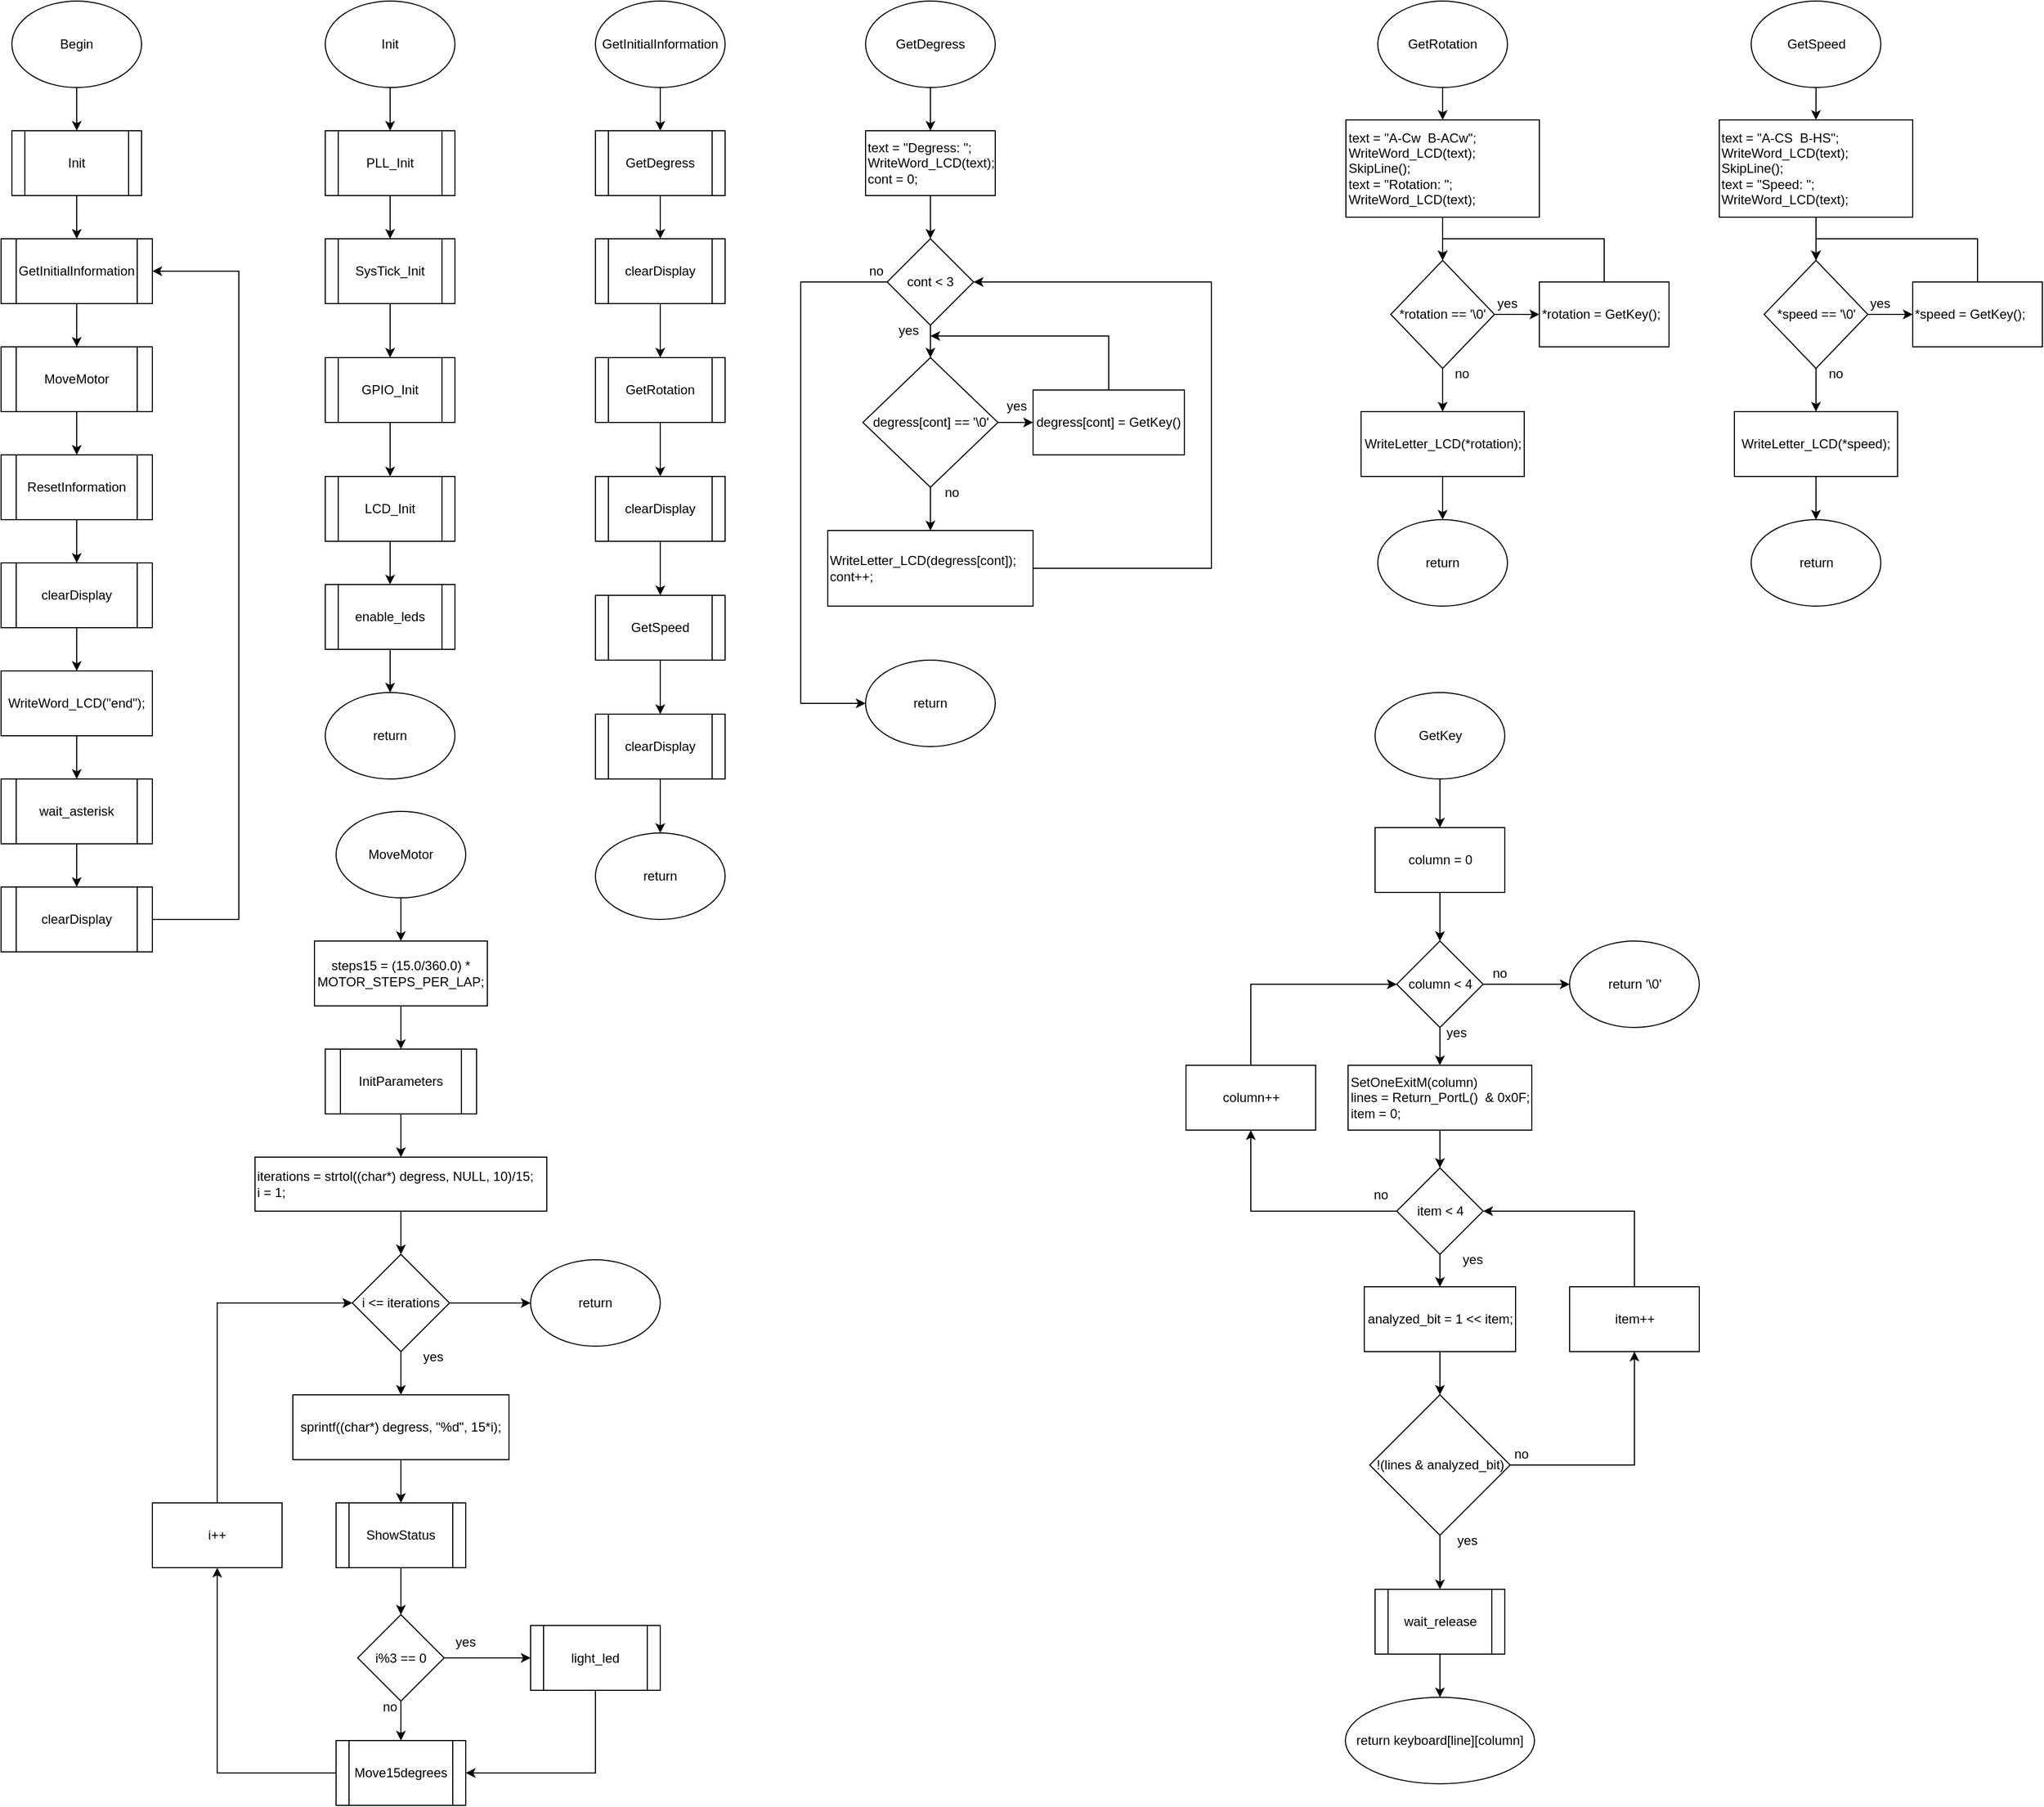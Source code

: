 <mxfile version="27.1.4">
  <diagram name="Página-1" id="Y13zEhSUvKyA1kbf8jqm">
    <mxGraphModel grid="1" page="1" gridSize="10" guides="1" tooltips="1" connect="1" arrows="1" fold="1" pageScale="1" pageWidth="827" pageHeight="1169" math="0" shadow="0">
      <root>
        <mxCell id="0" />
        <mxCell id="1" parent="0" />
        <mxCell id="wUy12PtvqzkG1ojgJyZm-18" style="edgeStyle=orthogonalEdgeStyle;rounded=0;orthogonalLoop=1;jettySize=auto;html=1;exitX=0.5;exitY=1;exitDx=0;exitDy=0;entryX=0.5;entryY=0;entryDx=0;entryDy=0;" edge="1" parent="1" source="wUy12PtvqzkG1ojgJyZm-1" target="wUy12PtvqzkG1ojgJyZm-3">
          <mxGeometry relative="1" as="geometry" />
        </mxCell>
        <mxCell id="wUy12PtvqzkG1ojgJyZm-1" value="Begin" style="ellipse;whiteSpace=wrap;html=1;" vertex="1" parent="1">
          <mxGeometry x="270" y="50" width="120" height="80" as="geometry" />
        </mxCell>
        <mxCell id="wUy12PtvqzkG1ojgJyZm-128" style="edgeStyle=orthogonalEdgeStyle;rounded=0;orthogonalLoop=1;jettySize=auto;html=1;exitX=0.5;exitY=1;exitDx=0;exitDy=0;entryX=0.5;entryY=0;entryDx=0;entryDy=0;" edge="1" parent="1" source="wUy12PtvqzkG1ojgJyZm-3" target="wUy12PtvqzkG1ojgJyZm-19">
          <mxGeometry relative="1" as="geometry" />
        </mxCell>
        <mxCell id="wUy12PtvqzkG1ojgJyZm-3" value="Init" style="shape=process;whiteSpace=wrap;html=1;backgroundOutline=1;" vertex="1" parent="1">
          <mxGeometry x="270" y="170" width="120" height="60" as="geometry" />
        </mxCell>
        <mxCell id="wUy12PtvqzkG1ojgJyZm-12" style="edgeStyle=orthogonalEdgeStyle;rounded=0;orthogonalLoop=1;jettySize=auto;html=1;exitX=0.5;exitY=1;exitDx=0;exitDy=0;entryX=0.5;entryY=0;entryDx=0;entryDy=0;" edge="1" parent="1" source="wUy12PtvqzkG1ojgJyZm-6" target="wUy12PtvqzkG1ojgJyZm-7">
          <mxGeometry relative="1" as="geometry" />
        </mxCell>
        <mxCell id="wUy12PtvqzkG1ojgJyZm-6" value="Init" style="ellipse;whiteSpace=wrap;html=1;" vertex="1" parent="1">
          <mxGeometry x="560" y="50" width="120" height="80" as="geometry" />
        </mxCell>
        <mxCell id="wUy12PtvqzkG1ojgJyZm-13" style="edgeStyle=orthogonalEdgeStyle;rounded=0;orthogonalLoop=1;jettySize=auto;html=1;exitX=0.5;exitY=1;exitDx=0;exitDy=0;entryX=0.5;entryY=0;entryDx=0;entryDy=0;" edge="1" parent="1" source="wUy12PtvqzkG1ojgJyZm-7" target="wUy12PtvqzkG1ojgJyZm-8">
          <mxGeometry relative="1" as="geometry" />
        </mxCell>
        <mxCell id="wUy12PtvqzkG1ojgJyZm-7" value="PLL_Init" style="shape=process;whiteSpace=wrap;html=1;backgroundOutline=1;" vertex="1" parent="1">
          <mxGeometry x="560" y="170" width="120" height="60" as="geometry" />
        </mxCell>
        <mxCell id="wUy12PtvqzkG1ojgJyZm-14" style="edgeStyle=orthogonalEdgeStyle;rounded=0;orthogonalLoop=1;jettySize=auto;html=1;exitX=0.5;exitY=1;exitDx=0;exitDy=0;entryX=0.5;entryY=0;entryDx=0;entryDy=0;" edge="1" parent="1" source="wUy12PtvqzkG1ojgJyZm-8" target="wUy12PtvqzkG1ojgJyZm-9">
          <mxGeometry relative="1" as="geometry" />
        </mxCell>
        <mxCell id="wUy12PtvqzkG1ojgJyZm-8" value="SysTick_Init" style="shape=process;whiteSpace=wrap;html=1;backgroundOutline=1;" vertex="1" parent="1">
          <mxGeometry x="560" y="270" width="120" height="60" as="geometry" />
        </mxCell>
        <mxCell id="wUy12PtvqzkG1ojgJyZm-15" style="edgeStyle=orthogonalEdgeStyle;rounded=0;orthogonalLoop=1;jettySize=auto;html=1;exitX=0.5;exitY=1;exitDx=0;exitDy=0;entryX=0.5;entryY=0;entryDx=0;entryDy=0;" edge="1" parent="1" source="wUy12PtvqzkG1ojgJyZm-9" target="wUy12PtvqzkG1ojgJyZm-10">
          <mxGeometry relative="1" as="geometry" />
        </mxCell>
        <mxCell id="wUy12PtvqzkG1ojgJyZm-9" value="GPIO_Init" style="shape=process;whiteSpace=wrap;html=1;backgroundOutline=1;" vertex="1" parent="1">
          <mxGeometry x="560" y="380" width="120" height="60" as="geometry" />
        </mxCell>
        <mxCell id="Kmnybp7kCk9ve4D-O_ol-2" style="edgeStyle=orthogonalEdgeStyle;rounded=0;orthogonalLoop=1;jettySize=auto;html=1;exitX=0.5;exitY=1;exitDx=0;exitDy=0;entryX=0.5;entryY=0;entryDx=0;entryDy=0;" edge="1" parent="1" source="wUy12PtvqzkG1ojgJyZm-10" target="Kmnybp7kCk9ve4D-O_ol-1">
          <mxGeometry relative="1" as="geometry" />
        </mxCell>
        <mxCell id="wUy12PtvqzkG1ojgJyZm-10" value="LCD_Init" style="shape=process;whiteSpace=wrap;html=1;backgroundOutline=1;" vertex="1" parent="1">
          <mxGeometry x="560" y="490" width="120" height="60" as="geometry" />
        </mxCell>
        <mxCell id="wUy12PtvqzkG1ojgJyZm-16" value="return" style="ellipse;whiteSpace=wrap;html=1;" vertex="1" parent="1">
          <mxGeometry x="560" y="690" width="120" height="80" as="geometry" />
        </mxCell>
        <mxCell id="wUy12PtvqzkG1ojgJyZm-136" style="edgeStyle=orthogonalEdgeStyle;rounded=0;orthogonalLoop=1;jettySize=auto;html=1;exitX=0.5;exitY=1;exitDx=0;exitDy=0;entryX=0.5;entryY=0;entryDx=0;entryDy=0;" edge="1" parent="1" source="wUy12PtvqzkG1ojgJyZm-19" target="wUy12PtvqzkG1ojgJyZm-129">
          <mxGeometry relative="1" as="geometry" />
        </mxCell>
        <mxCell id="wUy12PtvqzkG1ojgJyZm-19" value="GetInitialInformation" style="shape=process;whiteSpace=wrap;html=1;backgroundOutline=1;" vertex="1" parent="1">
          <mxGeometry x="260" y="270" width="140" height="60" as="geometry" />
        </mxCell>
        <mxCell id="wUy12PtvqzkG1ojgJyZm-30" style="edgeStyle=orthogonalEdgeStyle;rounded=0;orthogonalLoop=1;jettySize=auto;html=1;exitX=0.5;exitY=1;exitDx=0;exitDy=0;entryX=0.5;entryY=0;entryDx=0;entryDy=0;" edge="1" parent="1" source="wUy12PtvqzkG1ojgJyZm-20" target="wUy12PtvqzkG1ojgJyZm-21">
          <mxGeometry relative="1" as="geometry" />
        </mxCell>
        <mxCell id="wUy12PtvqzkG1ojgJyZm-20" value="GetInitialInformation" style="ellipse;whiteSpace=wrap;html=1;" vertex="1" parent="1">
          <mxGeometry x="810" y="50" width="120" height="80" as="geometry" />
        </mxCell>
        <mxCell id="wUy12PtvqzkG1ojgJyZm-31" style="edgeStyle=orthogonalEdgeStyle;rounded=0;orthogonalLoop=1;jettySize=auto;html=1;exitX=0.5;exitY=1;exitDx=0;exitDy=0;entryX=0.5;entryY=0;entryDx=0;entryDy=0;" edge="1" parent="1" source="wUy12PtvqzkG1ojgJyZm-21" target="wUy12PtvqzkG1ojgJyZm-23">
          <mxGeometry relative="1" as="geometry" />
        </mxCell>
        <mxCell id="wUy12PtvqzkG1ojgJyZm-21" value="GetDegress" style="shape=process;whiteSpace=wrap;html=1;backgroundOutline=1;" vertex="1" parent="1">
          <mxGeometry x="810" y="170" width="120" height="60" as="geometry" />
        </mxCell>
        <mxCell id="wUy12PtvqzkG1ojgJyZm-32" style="edgeStyle=orthogonalEdgeStyle;rounded=0;orthogonalLoop=1;jettySize=auto;html=1;exitX=0.5;exitY=1;exitDx=0;exitDy=0;entryX=0.5;entryY=0;entryDx=0;entryDy=0;" edge="1" parent="1" source="wUy12PtvqzkG1ojgJyZm-23" target="wUy12PtvqzkG1ojgJyZm-24">
          <mxGeometry relative="1" as="geometry" />
        </mxCell>
        <mxCell id="wUy12PtvqzkG1ojgJyZm-23" value="clearDisplay" style="shape=process;whiteSpace=wrap;html=1;backgroundOutline=1;" vertex="1" parent="1">
          <mxGeometry x="810" y="270" width="120" height="60" as="geometry" />
        </mxCell>
        <mxCell id="wUy12PtvqzkG1ojgJyZm-33" style="edgeStyle=orthogonalEdgeStyle;rounded=0;orthogonalLoop=1;jettySize=auto;html=1;exitX=0.5;exitY=1;exitDx=0;exitDy=0;entryX=0.5;entryY=0;entryDx=0;entryDy=0;" edge="1" parent="1" source="wUy12PtvqzkG1ojgJyZm-24" target="wUy12PtvqzkG1ojgJyZm-25">
          <mxGeometry relative="1" as="geometry" />
        </mxCell>
        <mxCell id="wUy12PtvqzkG1ojgJyZm-24" value="GetRotation" style="shape=process;whiteSpace=wrap;html=1;backgroundOutline=1;" vertex="1" parent="1">
          <mxGeometry x="810" y="380" width="120" height="60" as="geometry" />
        </mxCell>
        <mxCell id="wUy12PtvqzkG1ojgJyZm-34" style="edgeStyle=orthogonalEdgeStyle;rounded=0;orthogonalLoop=1;jettySize=auto;html=1;exitX=0.5;exitY=1;exitDx=0;exitDy=0;entryX=0.5;entryY=0;entryDx=0;entryDy=0;" edge="1" parent="1" source="wUy12PtvqzkG1ojgJyZm-25" target="wUy12PtvqzkG1ojgJyZm-26">
          <mxGeometry relative="1" as="geometry" />
        </mxCell>
        <mxCell id="wUy12PtvqzkG1ojgJyZm-25" value="clearDisplay" style="shape=process;whiteSpace=wrap;html=1;backgroundOutline=1;" vertex="1" parent="1">
          <mxGeometry x="810" y="490" width="120" height="60" as="geometry" />
        </mxCell>
        <mxCell id="wUy12PtvqzkG1ojgJyZm-35" style="edgeStyle=orthogonalEdgeStyle;rounded=0;orthogonalLoop=1;jettySize=auto;html=1;exitX=0.5;exitY=1;exitDx=0;exitDy=0;entryX=0.5;entryY=0;entryDx=0;entryDy=0;" edge="1" parent="1" source="wUy12PtvqzkG1ojgJyZm-26" target="wUy12PtvqzkG1ojgJyZm-27">
          <mxGeometry relative="1" as="geometry" />
        </mxCell>
        <mxCell id="wUy12PtvqzkG1ojgJyZm-26" value="GetSpeed" style="shape=process;whiteSpace=wrap;html=1;backgroundOutline=1;" vertex="1" parent="1">
          <mxGeometry x="810" y="600" width="120" height="60" as="geometry" />
        </mxCell>
        <mxCell id="wUy12PtvqzkG1ojgJyZm-36" style="edgeStyle=orthogonalEdgeStyle;rounded=0;orthogonalLoop=1;jettySize=auto;html=1;exitX=0.5;exitY=1;exitDx=0;exitDy=0;entryX=0.5;entryY=0;entryDx=0;entryDy=0;" edge="1" parent="1" source="wUy12PtvqzkG1ojgJyZm-27" target="wUy12PtvqzkG1ojgJyZm-29">
          <mxGeometry relative="1" as="geometry" />
        </mxCell>
        <mxCell id="wUy12PtvqzkG1ojgJyZm-27" value="clearDisplay" style="shape=process;whiteSpace=wrap;html=1;backgroundOutline=1;" vertex="1" parent="1">
          <mxGeometry x="810" y="710" width="120" height="60" as="geometry" />
        </mxCell>
        <mxCell id="wUy12PtvqzkG1ojgJyZm-29" value="return" style="ellipse;whiteSpace=wrap;html=1;" vertex="1" parent="1">
          <mxGeometry x="810" y="820" width="120" height="80" as="geometry" />
        </mxCell>
        <mxCell id="wUy12PtvqzkG1ojgJyZm-50" style="edgeStyle=orthogonalEdgeStyle;rounded=0;orthogonalLoop=1;jettySize=auto;html=1;exitX=0.5;exitY=1;exitDx=0;exitDy=0;entryX=0.5;entryY=0;entryDx=0;entryDy=0;" edge="1" parent="1" source="wUy12PtvqzkG1ojgJyZm-37" target="wUy12PtvqzkG1ojgJyZm-38">
          <mxGeometry relative="1" as="geometry" />
        </mxCell>
        <mxCell id="wUy12PtvqzkG1ojgJyZm-37" value="GetDegress" style="ellipse;whiteSpace=wrap;html=1;" vertex="1" parent="1">
          <mxGeometry x="1060" y="50" width="120" height="80" as="geometry" />
        </mxCell>
        <mxCell id="wUy12PtvqzkG1ojgJyZm-51" style="edgeStyle=orthogonalEdgeStyle;rounded=0;orthogonalLoop=1;jettySize=auto;html=1;exitX=0.5;exitY=1;exitDx=0;exitDy=0;entryX=0.5;entryY=0;entryDx=0;entryDy=0;" edge="1" parent="1" source="wUy12PtvqzkG1ojgJyZm-38" target="wUy12PtvqzkG1ojgJyZm-40">
          <mxGeometry relative="1" as="geometry" />
        </mxCell>
        <mxCell id="wUy12PtvqzkG1ojgJyZm-38" value="text = &quot;Degress: &quot;;&lt;div&gt;WriteWord_LCD(text);&lt;/div&gt;&lt;div style=&quot;&quot;&gt;cont = 0;&lt;/div&gt;" style="rounded=0;whiteSpace=wrap;html=1;align=left;" vertex="1" parent="1">
          <mxGeometry x="1060" y="170" width="120" height="60" as="geometry" />
        </mxCell>
        <mxCell id="wUy12PtvqzkG1ojgJyZm-47" style="edgeStyle=orthogonalEdgeStyle;rounded=0;orthogonalLoop=1;jettySize=auto;html=1;exitX=0.5;exitY=1;exitDx=0;exitDy=0;entryX=0.5;entryY=0;entryDx=0;entryDy=0;" edge="1" parent="1" source="wUy12PtvqzkG1ojgJyZm-40" target="wUy12PtvqzkG1ojgJyZm-41">
          <mxGeometry relative="1" as="geometry" />
        </mxCell>
        <mxCell id="wUy12PtvqzkG1ojgJyZm-53" style="edgeStyle=orthogonalEdgeStyle;rounded=0;orthogonalLoop=1;jettySize=auto;html=1;exitX=0;exitY=0.5;exitDx=0;exitDy=0;entryX=0;entryY=0.5;entryDx=0;entryDy=0;" edge="1" parent="1" source="wUy12PtvqzkG1ojgJyZm-40" target="wUy12PtvqzkG1ojgJyZm-52">
          <mxGeometry relative="1" as="geometry">
            <Array as="points">
              <mxPoint x="1000" y="310" />
              <mxPoint x="1000" y="700" />
            </Array>
          </mxGeometry>
        </mxCell>
        <mxCell id="wUy12PtvqzkG1ojgJyZm-40" value="cont &amp;lt; 3" style="rhombus;whiteSpace=wrap;html=1;" vertex="1" parent="1">
          <mxGeometry x="1080" y="270" width="80" height="80" as="geometry" />
        </mxCell>
        <mxCell id="wUy12PtvqzkG1ojgJyZm-45" style="edgeStyle=orthogonalEdgeStyle;rounded=0;orthogonalLoop=1;jettySize=auto;html=1;exitX=1;exitY=0.5;exitDx=0;exitDy=0;entryX=0;entryY=0.5;entryDx=0;entryDy=0;" edge="1" parent="1" source="wUy12PtvqzkG1ojgJyZm-41" target="wUy12PtvqzkG1ojgJyZm-43">
          <mxGeometry relative="1" as="geometry" />
        </mxCell>
        <mxCell id="wUy12PtvqzkG1ojgJyZm-48" style="edgeStyle=orthogonalEdgeStyle;rounded=0;orthogonalLoop=1;jettySize=auto;html=1;exitX=0.5;exitY=1;exitDx=0;exitDy=0;entryX=0.5;entryY=0;entryDx=0;entryDy=0;" edge="1" parent="1" source="wUy12PtvqzkG1ojgJyZm-41" target="wUy12PtvqzkG1ojgJyZm-44">
          <mxGeometry relative="1" as="geometry" />
        </mxCell>
        <mxCell id="wUy12PtvqzkG1ojgJyZm-41" value="degress[cont] == &#39;\0&#39;" style="rhombus;whiteSpace=wrap;html=1;" vertex="1" parent="1">
          <mxGeometry x="1057.5" y="380" width="125" height="120" as="geometry" />
        </mxCell>
        <mxCell id="wUy12PtvqzkG1ojgJyZm-46" style="edgeStyle=orthogonalEdgeStyle;rounded=0;orthogonalLoop=1;jettySize=auto;html=1;exitX=0.5;exitY=0;exitDx=0;exitDy=0;entryX=0.5;entryY=0;entryDx=0;entryDy=0;" edge="1" parent="1" source="wUy12PtvqzkG1ojgJyZm-43">
          <mxGeometry relative="1" as="geometry">
            <mxPoint x="1285" y="390" as="sourcePoint" />
            <mxPoint x="1120" y="360" as="targetPoint" />
            <Array as="points">
              <mxPoint x="1285" y="360" />
            </Array>
          </mxGeometry>
        </mxCell>
        <mxCell id="wUy12PtvqzkG1ojgJyZm-43" value="degress[cont] = GetKey()" style="rounded=0;whiteSpace=wrap;html=1;" vertex="1" parent="1">
          <mxGeometry x="1215" y="410" width="140" height="60" as="geometry" />
        </mxCell>
        <mxCell id="wUy12PtvqzkG1ojgJyZm-49" style="edgeStyle=orthogonalEdgeStyle;rounded=0;orthogonalLoop=1;jettySize=auto;html=1;exitX=1;exitY=0.5;exitDx=0;exitDy=0;entryX=1;entryY=0.5;entryDx=0;entryDy=0;" edge="1" parent="1" source="wUy12PtvqzkG1ojgJyZm-44" target="wUy12PtvqzkG1ojgJyZm-40">
          <mxGeometry relative="1" as="geometry">
            <Array as="points">
              <mxPoint x="1380" y="575" />
              <mxPoint x="1380" y="310" />
            </Array>
          </mxGeometry>
        </mxCell>
        <mxCell id="wUy12PtvqzkG1ojgJyZm-44" value="WriteLetter_LCD(degress[cont]);&lt;div&gt;cont++;&lt;/div&gt;" style="rounded=0;whiteSpace=wrap;html=1;align=left;" vertex="1" parent="1">
          <mxGeometry x="1025" y="540" width="190" height="70" as="geometry" />
        </mxCell>
        <mxCell id="wUy12PtvqzkG1ojgJyZm-52" value="return" style="ellipse;whiteSpace=wrap;html=1;" vertex="1" parent="1">
          <mxGeometry x="1060" y="660" width="120" height="80" as="geometry" />
        </mxCell>
        <mxCell id="wUy12PtvqzkG1ojgJyZm-54" value="yes" style="text;html=1;align=center;verticalAlign=middle;whiteSpace=wrap;rounded=0;" vertex="1" parent="1">
          <mxGeometry x="1070" y="340" width="60" height="30" as="geometry" />
        </mxCell>
        <mxCell id="wUy12PtvqzkG1ojgJyZm-56" value="yes" style="text;html=1;align=center;verticalAlign=middle;whiteSpace=wrap;rounded=0;" vertex="1" parent="1">
          <mxGeometry x="1170" y="410" width="60" height="30" as="geometry" />
        </mxCell>
        <mxCell id="wUy12PtvqzkG1ojgJyZm-57" value="no" style="text;html=1;align=center;verticalAlign=middle;whiteSpace=wrap;rounded=0;" vertex="1" parent="1">
          <mxGeometry x="1040" y="285" width="60" height="30" as="geometry" />
        </mxCell>
        <mxCell id="wUy12PtvqzkG1ojgJyZm-59" value="no" style="text;html=1;align=center;verticalAlign=middle;whiteSpace=wrap;rounded=0;" vertex="1" parent="1">
          <mxGeometry x="1110" y="490" width="60" height="30" as="geometry" />
        </mxCell>
        <mxCell id="wUy12PtvqzkG1ojgJyZm-66" style="edgeStyle=orthogonalEdgeStyle;rounded=0;orthogonalLoop=1;jettySize=auto;html=1;exitX=0.5;exitY=1;exitDx=0;exitDy=0;entryX=0.5;entryY=0;entryDx=0;entryDy=0;" edge="1" parent="1" source="wUy12PtvqzkG1ojgJyZm-61" target="wUy12PtvqzkG1ojgJyZm-63">
          <mxGeometry relative="1" as="geometry" />
        </mxCell>
        <mxCell id="wUy12PtvqzkG1ojgJyZm-61" value="GetRotation" style="ellipse;whiteSpace=wrap;html=1;" vertex="1" parent="1">
          <mxGeometry x="1534" y="50" width="120" height="80" as="geometry" />
        </mxCell>
        <mxCell id="wUy12PtvqzkG1ojgJyZm-67" style="edgeStyle=orthogonalEdgeStyle;rounded=0;orthogonalLoop=1;jettySize=auto;html=1;exitX=0.5;exitY=1;exitDx=0;exitDy=0;entryX=0.5;entryY=0;entryDx=0;entryDy=0;" edge="1" parent="1" source="wUy12PtvqzkG1ojgJyZm-63" target="wUy12PtvqzkG1ojgJyZm-64">
          <mxGeometry relative="1" as="geometry" />
        </mxCell>
        <mxCell id="wUy12PtvqzkG1ojgJyZm-63" value="text = &quot;A-Cw&amp;nbsp; B-ACw&quot;;&lt;div&gt;WriteWord_LCD(text);&lt;/div&gt;&lt;div&gt;SkipLine();&lt;/div&gt;&lt;div&gt;text = &quot;Rotation: &quot;;&lt;/div&gt;&lt;div style=&quot;&quot;&gt;WriteWord_LCD(text);&lt;/div&gt;" style="rounded=0;whiteSpace=wrap;html=1;align=left;" vertex="1" parent="1">
          <mxGeometry x="1504.5" y="160" width="179" height="90" as="geometry" />
        </mxCell>
        <mxCell id="wUy12PtvqzkG1ojgJyZm-68" style="edgeStyle=orthogonalEdgeStyle;rounded=0;orthogonalLoop=1;jettySize=auto;html=1;exitX=1;exitY=0.5;exitDx=0;exitDy=0;entryX=0;entryY=0.5;entryDx=0;entryDy=0;" edge="1" parent="1" source="wUy12PtvqzkG1ojgJyZm-64" target="wUy12PtvqzkG1ojgJyZm-65">
          <mxGeometry relative="1" as="geometry" />
        </mxCell>
        <mxCell id="wUy12PtvqzkG1ojgJyZm-72" style="edgeStyle=orthogonalEdgeStyle;rounded=0;orthogonalLoop=1;jettySize=auto;html=1;exitX=0.5;exitY=1;exitDx=0;exitDy=0;entryX=0.5;entryY=0;entryDx=0;entryDy=0;" edge="1" parent="1" source="wUy12PtvqzkG1ojgJyZm-64" target="wUy12PtvqzkG1ojgJyZm-71">
          <mxGeometry relative="1" as="geometry" />
        </mxCell>
        <mxCell id="wUy12PtvqzkG1ojgJyZm-64" value="*rotation == &#39;\0&#39;" style="rhombus;whiteSpace=wrap;html=1;" vertex="1" parent="1">
          <mxGeometry x="1546" y="290" width="96" height="100" as="geometry" />
        </mxCell>
        <mxCell id="wUy12PtvqzkG1ojgJyZm-69" style="edgeStyle=orthogonalEdgeStyle;rounded=0;orthogonalLoop=1;jettySize=auto;html=1;exitX=0.5;exitY=0;exitDx=0;exitDy=0;entryX=0.5;entryY=0;entryDx=0;entryDy=0;" edge="1" parent="1" source="wUy12PtvqzkG1ojgJyZm-65" target="wUy12PtvqzkG1ojgJyZm-64">
          <mxGeometry relative="1" as="geometry">
            <Array as="points">
              <mxPoint x="1744" y="270" />
              <mxPoint x="1594" y="270" />
            </Array>
          </mxGeometry>
        </mxCell>
        <mxCell id="wUy12PtvqzkG1ojgJyZm-65" value="*rotation = GetKey();" style="rounded=0;whiteSpace=wrap;html=1;align=left;" vertex="1" parent="1">
          <mxGeometry x="1683.5" y="310" width="120" height="60" as="geometry" />
        </mxCell>
        <mxCell id="wUy12PtvqzkG1ojgJyZm-70" value="yes" style="text;html=1;align=center;verticalAlign=middle;whiteSpace=wrap;rounded=0;" vertex="1" parent="1">
          <mxGeometry x="1623.5" y="315" width="60" height="30" as="geometry" />
        </mxCell>
        <mxCell id="wUy12PtvqzkG1ojgJyZm-74" style="edgeStyle=orthogonalEdgeStyle;rounded=0;orthogonalLoop=1;jettySize=auto;html=1;exitX=0.5;exitY=1;exitDx=0;exitDy=0;entryX=0.5;entryY=0;entryDx=0;entryDy=0;" edge="1" parent="1" source="wUy12PtvqzkG1ojgJyZm-71" target="wUy12PtvqzkG1ojgJyZm-73">
          <mxGeometry relative="1" as="geometry" />
        </mxCell>
        <mxCell id="wUy12PtvqzkG1ojgJyZm-71" value="WriteLetter_LCD(*rotation);" style="rounded=0;whiteSpace=wrap;html=1;align=center;" vertex="1" parent="1">
          <mxGeometry x="1518.5" y="430" width="151" height="60" as="geometry" />
        </mxCell>
        <mxCell id="wUy12PtvqzkG1ojgJyZm-73" value="return" style="ellipse;whiteSpace=wrap;html=1;" vertex="1" parent="1">
          <mxGeometry x="1534" y="530" width="120" height="80" as="geometry" />
        </mxCell>
        <mxCell id="wUy12PtvqzkG1ojgJyZm-75" style="edgeStyle=orthogonalEdgeStyle;rounded=0;orthogonalLoop=1;jettySize=auto;html=1;exitX=0.5;exitY=1;exitDx=0;exitDy=0;entryX=0.5;entryY=0;entryDx=0;entryDy=0;" edge="1" parent="1" source="wUy12PtvqzkG1ojgJyZm-76" target="wUy12PtvqzkG1ojgJyZm-78">
          <mxGeometry relative="1" as="geometry" />
        </mxCell>
        <mxCell id="wUy12PtvqzkG1ojgJyZm-76" value="GetSpeed" style="ellipse;whiteSpace=wrap;html=1;" vertex="1" parent="1">
          <mxGeometry x="1879.5" y="50" width="120" height="80" as="geometry" />
        </mxCell>
        <mxCell id="wUy12PtvqzkG1ojgJyZm-77" style="edgeStyle=orthogonalEdgeStyle;rounded=0;orthogonalLoop=1;jettySize=auto;html=1;exitX=0.5;exitY=1;exitDx=0;exitDy=0;entryX=0.5;entryY=0;entryDx=0;entryDy=0;" edge="1" parent="1" source="wUy12PtvqzkG1ojgJyZm-78" target="wUy12PtvqzkG1ojgJyZm-81">
          <mxGeometry relative="1" as="geometry" />
        </mxCell>
        <mxCell id="wUy12PtvqzkG1ojgJyZm-78" value="text = &quot;A-CS&amp;nbsp; B-HS&quot;;&lt;div&gt;WriteWord_LCD(text);&lt;/div&gt;&lt;div&gt;SkipLine();&lt;/div&gt;&lt;div&gt;text = &quot;Speed: &quot;;&lt;/div&gt;&lt;div style=&quot;&quot;&gt;WriteWord_LCD(text);&lt;/div&gt;" style="rounded=0;whiteSpace=wrap;html=1;align=left;" vertex="1" parent="1">
          <mxGeometry x="1850" y="160" width="179" height="90" as="geometry" />
        </mxCell>
        <mxCell id="wUy12PtvqzkG1ojgJyZm-79" style="edgeStyle=orthogonalEdgeStyle;rounded=0;orthogonalLoop=1;jettySize=auto;html=1;exitX=1;exitY=0.5;exitDx=0;exitDy=0;entryX=0;entryY=0.5;entryDx=0;entryDy=0;" edge="1" parent="1" source="wUy12PtvqzkG1ojgJyZm-81" target="wUy12PtvqzkG1ojgJyZm-83">
          <mxGeometry relative="1" as="geometry" />
        </mxCell>
        <mxCell id="wUy12PtvqzkG1ojgJyZm-80" style="edgeStyle=orthogonalEdgeStyle;rounded=0;orthogonalLoop=1;jettySize=auto;html=1;exitX=0.5;exitY=1;exitDx=0;exitDy=0;entryX=0.5;entryY=0;entryDx=0;entryDy=0;" edge="1" parent="1" source="wUy12PtvqzkG1ojgJyZm-81" target="wUy12PtvqzkG1ojgJyZm-86">
          <mxGeometry relative="1" as="geometry" />
        </mxCell>
        <mxCell id="wUy12PtvqzkG1ojgJyZm-81" value="*speed == &#39;\0&#39;" style="rhombus;whiteSpace=wrap;html=1;" vertex="1" parent="1">
          <mxGeometry x="1891.5" y="290" width="96" height="100" as="geometry" />
        </mxCell>
        <mxCell id="wUy12PtvqzkG1ojgJyZm-82" style="edgeStyle=orthogonalEdgeStyle;rounded=0;orthogonalLoop=1;jettySize=auto;html=1;exitX=0.5;exitY=0;exitDx=0;exitDy=0;entryX=0.5;entryY=0;entryDx=0;entryDy=0;" edge="1" parent="1" source="wUy12PtvqzkG1ojgJyZm-83" target="wUy12PtvqzkG1ojgJyZm-81">
          <mxGeometry relative="1" as="geometry">
            <Array as="points">
              <mxPoint x="2089.5" y="270" />
              <mxPoint x="1939.5" y="270" />
            </Array>
          </mxGeometry>
        </mxCell>
        <mxCell id="wUy12PtvqzkG1ojgJyZm-83" value="*speed = GetKey();" style="rounded=0;whiteSpace=wrap;html=1;align=left;" vertex="1" parent="1">
          <mxGeometry x="2029" y="310" width="120" height="60" as="geometry" />
        </mxCell>
        <mxCell id="wUy12PtvqzkG1ojgJyZm-84" value="yes" style="text;html=1;align=center;verticalAlign=middle;whiteSpace=wrap;rounded=0;" vertex="1" parent="1">
          <mxGeometry x="1969" y="315" width="60" height="30" as="geometry" />
        </mxCell>
        <mxCell id="wUy12PtvqzkG1ojgJyZm-85" style="edgeStyle=orthogonalEdgeStyle;rounded=0;orthogonalLoop=1;jettySize=auto;html=1;exitX=0.5;exitY=1;exitDx=0;exitDy=0;entryX=0.5;entryY=0;entryDx=0;entryDy=0;" edge="1" parent="1" source="wUy12PtvqzkG1ojgJyZm-86" target="wUy12PtvqzkG1ojgJyZm-87">
          <mxGeometry relative="1" as="geometry" />
        </mxCell>
        <mxCell id="wUy12PtvqzkG1ojgJyZm-86" value="WriteLetter_LCD(*speed);" style="rounded=0;whiteSpace=wrap;html=1;align=center;" vertex="1" parent="1">
          <mxGeometry x="1864" y="430" width="151" height="60" as="geometry" />
        </mxCell>
        <mxCell id="wUy12PtvqzkG1ojgJyZm-87" value="return" style="ellipse;whiteSpace=wrap;html=1;" vertex="1" parent="1">
          <mxGeometry x="1879.5" y="530" width="120" height="80" as="geometry" />
        </mxCell>
        <mxCell id="wUy12PtvqzkG1ojgJyZm-91" style="edgeStyle=orthogonalEdgeStyle;rounded=0;orthogonalLoop=1;jettySize=auto;html=1;exitX=0.5;exitY=1;exitDx=0;exitDy=0;entryX=0.5;entryY=0;entryDx=0;entryDy=0;" edge="1" parent="1" source="wUy12PtvqzkG1ojgJyZm-88" target="wUy12PtvqzkG1ojgJyZm-90">
          <mxGeometry relative="1" as="geometry" />
        </mxCell>
        <mxCell id="wUy12PtvqzkG1ojgJyZm-88" value="GetKey" style="ellipse;whiteSpace=wrap;html=1;" vertex="1" parent="1">
          <mxGeometry x="1531.5" y="690" width="120" height="80" as="geometry" />
        </mxCell>
        <mxCell id="wUy12PtvqzkG1ojgJyZm-104" style="edgeStyle=orthogonalEdgeStyle;rounded=0;orthogonalLoop=1;jettySize=auto;html=1;exitX=0.5;exitY=1;exitDx=0;exitDy=0;entryX=0.5;entryY=0;entryDx=0;entryDy=0;" edge="1" parent="1" source="wUy12PtvqzkG1ojgJyZm-89" target="wUy12PtvqzkG1ojgJyZm-93">
          <mxGeometry relative="1" as="geometry" />
        </mxCell>
        <mxCell id="wUy12PtvqzkG1ojgJyZm-118" style="edgeStyle=orthogonalEdgeStyle;rounded=0;orthogonalLoop=1;jettySize=auto;html=1;exitX=1;exitY=0.5;exitDx=0;exitDy=0;" edge="1" parent="1" source="wUy12PtvqzkG1ojgJyZm-89" target="wUy12PtvqzkG1ojgJyZm-117">
          <mxGeometry relative="1" as="geometry" />
        </mxCell>
        <mxCell id="wUy12PtvqzkG1ojgJyZm-89" value="column &amp;lt; 4" style="rhombus;whiteSpace=wrap;html=1;" vertex="1" parent="1">
          <mxGeometry x="1551.5" y="920" width="80" height="80" as="geometry" />
        </mxCell>
        <mxCell id="wUy12PtvqzkG1ojgJyZm-92" style="edgeStyle=orthogonalEdgeStyle;rounded=0;orthogonalLoop=1;jettySize=auto;html=1;exitX=0.5;exitY=1;exitDx=0;exitDy=0;entryX=0.5;entryY=0;entryDx=0;entryDy=0;" edge="1" parent="1" source="wUy12PtvqzkG1ojgJyZm-90" target="wUy12PtvqzkG1ojgJyZm-89">
          <mxGeometry relative="1" as="geometry" />
        </mxCell>
        <mxCell id="wUy12PtvqzkG1ojgJyZm-90" value="column = 0" style="rounded=0;whiteSpace=wrap;html=1;align=center;" vertex="1" parent="1">
          <mxGeometry x="1531.5" y="815" width="120" height="60" as="geometry" />
        </mxCell>
        <mxCell id="wUy12PtvqzkG1ojgJyZm-105" style="edgeStyle=orthogonalEdgeStyle;rounded=0;orthogonalLoop=1;jettySize=auto;html=1;exitX=0.5;exitY=1;exitDx=0;exitDy=0;entryX=0.5;entryY=0;entryDx=0;entryDy=0;" edge="1" parent="1" source="wUy12PtvqzkG1ojgJyZm-93" target="wUy12PtvqzkG1ojgJyZm-97">
          <mxGeometry relative="1" as="geometry" />
        </mxCell>
        <mxCell id="wUy12PtvqzkG1ojgJyZm-93" value="SetOneExitM(column)&lt;div&gt;lines = Return_PortL()&amp;nbsp; &amp;amp; 0x0F;&lt;/div&gt;&lt;div&gt;item = 0;&lt;/div&gt;" style="rounded=0;whiteSpace=wrap;html=1;align=left;" vertex="1" parent="1">
          <mxGeometry x="1506.5" y="1035" width="170" height="60" as="geometry" />
        </mxCell>
        <mxCell id="wUy12PtvqzkG1ojgJyZm-106" style="edgeStyle=orthogonalEdgeStyle;rounded=0;orthogonalLoop=1;jettySize=auto;html=1;exitX=0.5;exitY=1;exitDx=0;exitDy=0;entryX=0.5;entryY=0;entryDx=0;entryDy=0;" edge="1" parent="1" source="wUy12PtvqzkG1ojgJyZm-97" target="wUy12PtvqzkG1ojgJyZm-98">
          <mxGeometry relative="1" as="geometry" />
        </mxCell>
        <mxCell id="wUy12PtvqzkG1ojgJyZm-115" style="edgeStyle=orthogonalEdgeStyle;rounded=0;orthogonalLoop=1;jettySize=auto;html=1;exitX=0;exitY=0.5;exitDx=0;exitDy=0;entryX=0.5;entryY=1;entryDx=0;entryDy=0;" edge="1" parent="1" source="wUy12PtvqzkG1ojgJyZm-97" target="wUy12PtvqzkG1ojgJyZm-114">
          <mxGeometry relative="1" as="geometry" />
        </mxCell>
        <mxCell id="wUy12PtvqzkG1ojgJyZm-97" value="item &amp;lt; 4" style="rhombus;whiteSpace=wrap;html=1;" vertex="1" parent="1">
          <mxGeometry x="1551.5" y="1130" width="80" height="80" as="geometry" />
        </mxCell>
        <mxCell id="wUy12PtvqzkG1ojgJyZm-107" style="edgeStyle=orthogonalEdgeStyle;rounded=0;orthogonalLoop=1;jettySize=auto;html=1;exitX=0.5;exitY=1;exitDx=0;exitDy=0;entryX=0.5;entryY=0;entryDx=0;entryDy=0;" edge="1" parent="1" source="wUy12PtvqzkG1ojgJyZm-98" target="wUy12PtvqzkG1ojgJyZm-99">
          <mxGeometry relative="1" as="geometry" />
        </mxCell>
        <mxCell id="wUy12PtvqzkG1ojgJyZm-98" value="analyzed_bit = 1 &amp;lt;&amp;lt; item;" style="rounded=0;whiteSpace=wrap;html=1;" vertex="1" parent="1">
          <mxGeometry x="1521.5" y="1240" width="140" height="60" as="geometry" />
        </mxCell>
        <mxCell id="wUy12PtvqzkG1ojgJyZm-108" style="edgeStyle=orthogonalEdgeStyle;rounded=0;orthogonalLoop=1;jettySize=auto;html=1;exitX=0.5;exitY=1;exitDx=0;exitDy=0;entryX=0.5;entryY=0;entryDx=0;entryDy=0;" edge="1" parent="1" source="wUy12PtvqzkG1ojgJyZm-99" target="wUy12PtvqzkG1ojgJyZm-102">
          <mxGeometry relative="1" as="geometry" />
        </mxCell>
        <mxCell id="wUy12PtvqzkG1ojgJyZm-111" style="edgeStyle=orthogonalEdgeStyle;rounded=0;orthogonalLoop=1;jettySize=auto;html=1;exitX=1;exitY=0.5;exitDx=0;exitDy=0;entryX=0.5;entryY=1;entryDx=0;entryDy=0;" edge="1" parent="1" source="wUy12PtvqzkG1ojgJyZm-99" target="wUy12PtvqzkG1ojgJyZm-110">
          <mxGeometry relative="1" as="geometry" />
        </mxCell>
        <mxCell id="wUy12PtvqzkG1ojgJyZm-99" value="!(lines &amp;amp; analyzed_bit)" style="rhombus;whiteSpace=wrap;html=1;" vertex="1" parent="1">
          <mxGeometry x="1526.5" y="1340" width="130" height="130" as="geometry" />
        </mxCell>
        <mxCell id="wUy12PtvqzkG1ojgJyZm-109" style="edgeStyle=orthogonalEdgeStyle;rounded=0;orthogonalLoop=1;jettySize=auto;html=1;exitX=0.5;exitY=1;exitDx=0;exitDy=0;entryX=0.5;entryY=0;entryDx=0;entryDy=0;" edge="1" parent="1" source="wUy12PtvqzkG1ojgJyZm-102" target="wUy12PtvqzkG1ojgJyZm-103">
          <mxGeometry relative="1" as="geometry" />
        </mxCell>
        <mxCell id="wUy12PtvqzkG1ojgJyZm-102" value="wait_release" style="shape=process;whiteSpace=wrap;html=1;backgroundOutline=1;" vertex="1" parent="1">
          <mxGeometry x="1531.5" y="1520" width="120" height="60" as="geometry" />
        </mxCell>
        <mxCell id="wUy12PtvqzkG1ojgJyZm-103" value="return keyboard[line][column]" style="ellipse;whiteSpace=wrap;html=1;" vertex="1" parent="1">
          <mxGeometry x="1504" y="1620" width="175" height="80" as="geometry" />
        </mxCell>
        <mxCell id="wUy12PtvqzkG1ojgJyZm-113" style="edgeStyle=orthogonalEdgeStyle;rounded=0;orthogonalLoop=1;jettySize=auto;html=1;exitX=0.5;exitY=0;exitDx=0;exitDy=0;entryX=1;entryY=0.5;entryDx=0;entryDy=0;" edge="1" parent="1" source="wUy12PtvqzkG1ojgJyZm-110" target="wUy12PtvqzkG1ojgJyZm-97">
          <mxGeometry relative="1" as="geometry" />
        </mxCell>
        <mxCell id="wUy12PtvqzkG1ojgJyZm-110" value="item++" style="rounded=0;whiteSpace=wrap;html=1;" vertex="1" parent="1">
          <mxGeometry x="1711.5" y="1240" width="120" height="60" as="geometry" />
        </mxCell>
        <mxCell id="wUy12PtvqzkG1ojgJyZm-116" style="edgeStyle=orthogonalEdgeStyle;rounded=0;orthogonalLoop=1;jettySize=auto;html=1;exitX=0.5;exitY=0;exitDx=0;exitDy=0;entryX=0;entryY=0.5;entryDx=0;entryDy=0;" edge="1" parent="1" source="wUy12PtvqzkG1ojgJyZm-114" target="wUy12PtvqzkG1ojgJyZm-89">
          <mxGeometry relative="1" as="geometry" />
        </mxCell>
        <mxCell id="wUy12PtvqzkG1ojgJyZm-114" value="column++" style="rounded=0;whiteSpace=wrap;html=1;" vertex="1" parent="1">
          <mxGeometry x="1356.5" y="1035" width="120" height="60" as="geometry" />
        </mxCell>
        <mxCell id="wUy12PtvqzkG1ojgJyZm-117" value="return &#39;\0&#39;" style="ellipse;whiteSpace=wrap;html=1;" vertex="1" parent="1">
          <mxGeometry x="1711.5" y="920" width="120" height="80" as="geometry" />
        </mxCell>
        <mxCell id="wUy12PtvqzkG1ojgJyZm-120" value="yes" style="text;html=1;align=center;verticalAlign=middle;whiteSpace=wrap;rounded=0;" vertex="1" parent="1">
          <mxGeometry x="1576.5" y="990" width="60" height="30" as="geometry" />
        </mxCell>
        <mxCell id="wUy12PtvqzkG1ojgJyZm-121" value="yes" style="text;html=1;align=center;verticalAlign=middle;whiteSpace=wrap;rounded=0;" vertex="1" parent="1">
          <mxGeometry x="1591.5" y="1200" width="60" height="30" as="geometry" />
        </mxCell>
        <mxCell id="wUy12PtvqzkG1ojgJyZm-122" value="yes" style="text;html=1;align=center;verticalAlign=middle;whiteSpace=wrap;rounded=0;" vertex="1" parent="1">
          <mxGeometry x="1586.5" y="1460" width="60" height="30" as="geometry" />
        </mxCell>
        <mxCell id="wUy12PtvqzkG1ojgJyZm-123" value="no" style="text;html=1;align=center;verticalAlign=middle;whiteSpace=wrap;rounded=0;" vertex="1" parent="1">
          <mxGeometry x="1582" y="380" width="60" height="30" as="geometry" />
        </mxCell>
        <mxCell id="wUy12PtvqzkG1ojgJyZm-124" value="no" style="text;html=1;align=center;verticalAlign=middle;whiteSpace=wrap;rounded=0;" vertex="1" parent="1">
          <mxGeometry x="1927.5" y="380" width="60" height="30" as="geometry" />
        </mxCell>
        <mxCell id="wUy12PtvqzkG1ojgJyZm-125" value="no" style="text;html=1;align=center;verticalAlign=middle;whiteSpace=wrap;rounded=0;" vertex="1" parent="1">
          <mxGeometry x="1616.5" y="935" width="60" height="30" as="geometry" />
        </mxCell>
        <mxCell id="wUy12PtvqzkG1ojgJyZm-126" value="no" style="text;html=1;align=center;verticalAlign=middle;whiteSpace=wrap;rounded=0;" vertex="1" parent="1">
          <mxGeometry x="1636.5" y="1380" width="60" height="30" as="geometry" />
        </mxCell>
        <mxCell id="wUy12PtvqzkG1ojgJyZm-127" value="no" style="text;html=1;align=center;verticalAlign=middle;whiteSpace=wrap;rounded=0;" vertex="1" parent="1">
          <mxGeometry x="1506.5" y="1140" width="60" height="30" as="geometry" />
        </mxCell>
        <mxCell id="wUy12PtvqzkG1ojgJyZm-137" style="edgeStyle=orthogonalEdgeStyle;rounded=0;orthogonalLoop=1;jettySize=auto;html=1;exitX=0.5;exitY=1;exitDx=0;exitDy=0;entryX=0.5;entryY=0;entryDx=0;entryDy=0;" edge="1" parent="1" source="wUy12PtvqzkG1ojgJyZm-129" target="wUy12PtvqzkG1ojgJyZm-130">
          <mxGeometry relative="1" as="geometry" />
        </mxCell>
        <mxCell id="wUy12PtvqzkG1ojgJyZm-129" value="MoveMotor" style="shape=process;whiteSpace=wrap;html=1;backgroundOutline=1;" vertex="1" parent="1">
          <mxGeometry x="260" y="370" width="140" height="60" as="geometry" />
        </mxCell>
        <mxCell id="wUy12PtvqzkG1ojgJyZm-138" style="edgeStyle=orthogonalEdgeStyle;rounded=0;orthogonalLoop=1;jettySize=auto;html=1;exitX=0.5;exitY=1;exitDx=0;exitDy=0;entryX=0.5;entryY=0;entryDx=0;entryDy=0;" edge="1" parent="1" source="wUy12PtvqzkG1ojgJyZm-130" target="wUy12PtvqzkG1ojgJyZm-131">
          <mxGeometry relative="1" as="geometry" />
        </mxCell>
        <mxCell id="wUy12PtvqzkG1ojgJyZm-130" value="ResetInformation" style="shape=process;whiteSpace=wrap;html=1;backgroundOutline=1;" vertex="1" parent="1">
          <mxGeometry x="260" y="470" width="140" height="60" as="geometry" />
        </mxCell>
        <mxCell id="wUy12PtvqzkG1ojgJyZm-139" style="edgeStyle=orthogonalEdgeStyle;rounded=0;orthogonalLoop=1;jettySize=auto;html=1;exitX=0.5;exitY=1;exitDx=0;exitDy=0;entryX=0.5;entryY=0;entryDx=0;entryDy=0;" edge="1" parent="1" source="wUy12PtvqzkG1ojgJyZm-131" target="wUy12PtvqzkG1ojgJyZm-133">
          <mxGeometry relative="1" as="geometry" />
        </mxCell>
        <mxCell id="wUy12PtvqzkG1ojgJyZm-131" value="clearDisplay" style="shape=process;whiteSpace=wrap;html=1;backgroundOutline=1;" vertex="1" parent="1">
          <mxGeometry x="260" y="570" width="140" height="60" as="geometry" />
        </mxCell>
        <mxCell id="wUy12PtvqzkG1ojgJyZm-140" style="edgeStyle=orthogonalEdgeStyle;rounded=0;orthogonalLoop=1;jettySize=auto;html=1;exitX=0.5;exitY=1;exitDx=0;exitDy=0;entryX=0.5;entryY=0;entryDx=0;entryDy=0;" edge="1" parent="1" source="wUy12PtvqzkG1ojgJyZm-133" target="wUy12PtvqzkG1ojgJyZm-134">
          <mxGeometry relative="1" as="geometry" />
        </mxCell>
        <mxCell id="wUy12PtvqzkG1ojgJyZm-133" value="WriteWord_LCD(&quot;end&quot;);" style="rounded=0;whiteSpace=wrap;html=1;" vertex="1" parent="1">
          <mxGeometry x="260" y="670" width="140" height="60" as="geometry" />
        </mxCell>
        <mxCell id="wUy12PtvqzkG1ojgJyZm-141" style="edgeStyle=orthogonalEdgeStyle;rounded=0;orthogonalLoop=1;jettySize=auto;html=1;exitX=0.5;exitY=1;exitDx=0;exitDy=0;entryX=0.5;entryY=0;entryDx=0;entryDy=0;" edge="1" parent="1" source="wUy12PtvqzkG1ojgJyZm-134" target="wUy12PtvqzkG1ojgJyZm-135">
          <mxGeometry relative="1" as="geometry" />
        </mxCell>
        <mxCell id="wUy12PtvqzkG1ojgJyZm-134" value="wait_asterisk" style="shape=process;whiteSpace=wrap;html=1;backgroundOutline=1;" vertex="1" parent="1">
          <mxGeometry x="260" y="770" width="140" height="60" as="geometry" />
        </mxCell>
        <mxCell id="wUy12PtvqzkG1ojgJyZm-142" style="edgeStyle=orthogonalEdgeStyle;rounded=0;orthogonalLoop=1;jettySize=auto;html=1;exitX=1;exitY=0.5;exitDx=0;exitDy=0;entryX=1;entryY=0.5;entryDx=0;entryDy=0;" edge="1" parent="1" source="wUy12PtvqzkG1ojgJyZm-135" target="wUy12PtvqzkG1ojgJyZm-19">
          <mxGeometry relative="1" as="geometry">
            <Array as="points">
              <mxPoint x="480" y="900" />
              <mxPoint x="480" y="300" />
            </Array>
          </mxGeometry>
        </mxCell>
        <mxCell id="wUy12PtvqzkG1ojgJyZm-135" value="clearDisplay" style="shape=process;whiteSpace=wrap;html=1;backgroundOutline=1;" vertex="1" parent="1">
          <mxGeometry x="260" y="870" width="140" height="60" as="geometry" />
        </mxCell>
        <mxCell id="wUy12PtvqzkG1ojgJyZm-152" style="edgeStyle=orthogonalEdgeStyle;rounded=0;orthogonalLoop=1;jettySize=auto;html=1;exitX=0.5;exitY=1;exitDx=0;exitDy=0;entryX=0.5;entryY=0;entryDx=0;entryDy=0;" edge="1" parent="1" source="wUy12PtvqzkG1ojgJyZm-143" target="wUy12PtvqzkG1ojgJyZm-145">
          <mxGeometry relative="1" as="geometry" />
        </mxCell>
        <mxCell id="wUy12PtvqzkG1ojgJyZm-143" value="MoveMotor" style="ellipse;whiteSpace=wrap;html=1;" vertex="1" parent="1">
          <mxGeometry x="570" y="800" width="120" height="80" as="geometry" />
        </mxCell>
        <mxCell id="wUy12PtvqzkG1ojgJyZm-156" style="edgeStyle=orthogonalEdgeStyle;rounded=0;orthogonalLoop=1;jettySize=auto;html=1;exitX=0.5;exitY=1;exitDx=0;exitDy=0;entryX=0.5;entryY=0;entryDx=0;entryDy=0;" edge="1" parent="1" source="wUy12PtvqzkG1ojgJyZm-144" target="wUy12PtvqzkG1ojgJyZm-146">
          <mxGeometry relative="1" as="geometry" />
        </mxCell>
        <mxCell id="wUy12PtvqzkG1ojgJyZm-144" value="InitParameters" style="shape=process;whiteSpace=wrap;html=1;backgroundOutline=1;" vertex="1" parent="1">
          <mxGeometry x="560" y="1020" width="140" height="60" as="geometry" />
        </mxCell>
        <mxCell id="wUy12PtvqzkG1ojgJyZm-155" style="edgeStyle=orthogonalEdgeStyle;rounded=0;orthogonalLoop=1;jettySize=auto;html=1;exitX=0.5;exitY=1;exitDx=0;exitDy=0;entryX=0.5;entryY=0;entryDx=0;entryDy=0;" edge="1" parent="1" source="wUy12PtvqzkG1ojgJyZm-145" target="wUy12PtvqzkG1ojgJyZm-144">
          <mxGeometry relative="1" as="geometry" />
        </mxCell>
        <mxCell id="wUy12PtvqzkG1ojgJyZm-145" value="steps15 = (15.0/360.0) * MOTOR_STEPS_PER_LAP;" style="rounded=0;whiteSpace=wrap;html=1;" vertex="1" parent="1">
          <mxGeometry x="550" y="920" width="160" height="60" as="geometry" />
        </mxCell>
        <mxCell id="wUy12PtvqzkG1ojgJyZm-157" style="edgeStyle=orthogonalEdgeStyle;rounded=0;orthogonalLoop=1;jettySize=auto;html=1;exitX=0.5;exitY=1;exitDx=0;exitDy=0;entryX=0.5;entryY=0;entryDx=0;entryDy=0;" edge="1" parent="1" source="wUy12PtvqzkG1ojgJyZm-146" target="wUy12PtvqzkG1ojgJyZm-147">
          <mxGeometry relative="1" as="geometry" />
        </mxCell>
        <mxCell id="wUy12PtvqzkG1ojgJyZm-146" value="&lt;div&gt;iterations = strtol((char*) degress, NULL, 10)/15;&lt;/div&gt;i = 1;" style="rounded=0;whiteSpace=wrap;html=1;align=left;" vertex="1" parent="1">
          <mxGeometry x="495" y="1120" width="270" height="50" as="geometry" />
        </mxCell>
        <mxCell id="wUy12PtvqzkG1ojgJyZm-158" style="edgeStyle=orthogonalEdgeStyle;rounded=0;orthogonalLoop=1;jettySize=auto;html=1;exitX=0.5;exitY=1;exitDx=0;exitDy=0;entryX=0.5;entryY=0;entryDx=0;entryDy=0;" edge="1" parent="1" source="wUy12PtvqzkG1ojgJyZm-147" target="wUy12PtvqzkG1ojgJyZm-148">
          <mxGeometry relative="1" as="geometry" />
        </mxCell>
        <mxCell id="wUy12PtvqzkG1ojgJyZm-172" style="edgeStyle=orthogonalEdgeStyle;rounded=0;orthogonalLoop=1;jettySize=auto;html=1;exitX=1;exitY=0.5;exitDx=0;exitDy=0;entryX=0;entryY=0.5;entryDx=0;entryDy=0;" edge="1" parent="1" source="wUy12PtvqzkG1ojgJyZm-147" target="wUy12PtvqzkG1ojgJyZm-171">
          <mxGeometry relative="1" as="geometry" />
        </mxCell>
        <mxCell id="wUy12PtvqzkG1ojgJyZm-147" value="i &amp;lt;= iterations" style="rhombus;whiteSpace=wrap;html=1;" vertex="1" parent="1">
          <mxGeometry x="585" y="1210" width="90" height="90" as="geometry" />
        </mxCell>
        <mxCell id="wUy12PtvqzkG1ojgJyZm-159" style="edgeStyle=orthogonalEdgeStyle;rounded=0;orthogonalLoop=1;jettySize=auto;html=1;exitX=0.5;exitY=1;exitDx=0;exitDy=0;entryX=0.5;entryY=0;entryDx=0;entryDy=0;" edge="1" parent="1" source="wUy12PtvqzkG1ojgJyZm-148" target="wUy12PtvqzkG1ojgJyZm-154">
          <mxGeometry relative="1" as="geometry" />
        </mxCell>
        <mxCell id="wUy12PtvqzkG1ojgJyZm-148" value="sprintf((char*) degress, &quot;%d&quot;, 15*i);" style="rounded=0;whiteSpace=wrap;html=1;" vertex="1" parent="1">
          <mxGeometry x="530" y="1340" width="200" height="60" as="geometry" />
        </mxCell>
        <mxCell id="wUy12PtvqzkG1ojgJyZm-161" style="edgeStyle=orthogonalEdgeStyle;rounded=0;orthogonalLoop=1;jettySize=auto;html=1;exitX=0.5;exitY=1;exitDx=0;exitDy=0;entryX=0.5;entryY=0;entryDx=0;entryDy=0;" edge="1" parent="1" source="wUy12PtvqzkG1ojgJyZm-149" target="wUy12PtvqzkG1ojgJyZm-151">
          <mxGeometry relative="1" as="geometry" />
        </mxCell>
        <mxCell id="wUy12PtvqzkG1ojgJyZm-162" style="edgeStyle=orthogonalEdgeStyle;rounded=0;orthogonalLoop=1;jettySize=auto;html=1;exitX=1;exitY=0.5;exitDx=0;exitDy=0;entryX=0;entryY=0.5;entryDx=0;entryDy=0;" edge="1" parent="1" source="wUy12PtvqzkG1ojgJyZm-149" target="wUy12PtvqzkG1ojgJyZm-150">
          <mxGeometry relative="1" as="geometry" />
        </mxCell>
        <mxCell id="wUy12PtvqzkG1ojgJyZm-149" value="i%3 == 0" style="rhombus;whiteSpace=wrap;html=1;" vertex="1" parent="1">
          <mxGeometry x="590" y="1543.5" width="80" height="80" as="geometry" />
        </mxCell>
        <mxCell id="wUy12PtvqzkG1ojgJyZm-163" style="edgeStyle=orthogonalEdgeStyle;rounded=0;orthogonalLoop=1;jettySize=auto;html=1;exitX=0.5;exitY=1;exitDx=0;exitDy=0;entryX=1;entryY=0.5;entryDx=0;entryDy=0;" edge="1" parent="1" source="wUy12PtvqzkG1ojgJyZm-150" target="wUy12PtvqzkG1ojgJyZm-151">
          <mxGeometry relative="1" as="geometry" />
        </mxCell>
        <mxCell id="wUy12PtvqzkG1ojgJyZm-150" value="light_led" style="shape=process;whiteSpace=wrap;html=1;backgroundOutline=1;" vertex="1" parent="1">
          <mxGeometry x="750" y="1553.5" width="120" height="60" as="geometry" />
        </mxCell>
        <mxCell id="wUy12PtvqzkG1ojgJyZm-165" style="edgeStyle=orthogonalEdgeStyle;rounded=0;orthogonalLoop=1;jettySize=auto;html=1;exitX=0;exitY=0.5;exitDx=0;exitDy=0;entryX=0.5;entryY=1;entryDx=0;entryDy=0;" edge="1" parent="1" source="wUy12PtvqzkG1ojgJyZm-151" target="wUy12PtvqzkG1ojgJyZm-164">
          <mxGeometry relative="1" as="geometry" />
        </mxCell>
        <mxCell id="wUy12PtvqzkG1ojgJyZm-151" value="Move15degrees" style="shape=process;whiteSpace=wrap;html=1;backgroundOutline=1;" vertex="1" parent="1">
          <mxGeometry x="570" y="1660" width="120" height="60" as="geometry" />
        </mxCell>
        <mxCell id="wUy12PtvqzkG1ojgJyZm-160" style="edgeStyle=orthogonalEdgeStyle;rounded=0;orthogonalLoop=1;jettySize=auto;html=1;exitX=0.5;exitY=1;exitDx=0;exitDy=0;entryX=0.5;entryY=0;entryDx=0;entryDy=0;" edge="1" parent="1" source="wUy12PtvqzkG1ojgJyZm-154" target="wUy12PtvqzkG1ojgJyZm-149">
          <mxGeometry relative="1" as="geometry" />
        </mxCell>
        <mxCell id="wUy12PtvqzkG1ojgJyZm-154" value="ShowStatus" style="shape=process;whiteSpace=wrap;html=1;backgroundOutline=1;" vertex="1" parent="1">
          <mxGeometry x="570" y="1440" width="120" height="60" as="geometry" />
        </mxCell>
        <mxCell id="wUy12PtvqzkG1ojgJyZm-166" style="edgeStyle=orthogonalEdgeStyle;rounded=0;orthogonalLoop=1;jettySize=auto;html=1;exitX=0.5;exitY=0;exitDx=0;exitDy=0;entryX=0;entryY=0.5;entryDx=0;entryDy=0;" edge="1" parent="1" source="wUy12PtvqzkG1ojgJyZm-164" target="wUy12PtvqzkG1ojgJyZm-147">
          <mxGeometry relative="1" as="geometry" />
        </mxCell>
        <mxCell id="wUy12PtvqzkG1ojgJyZm-164" value="i++" style="rounded=0;whiteSpace=wrap;html=1;" vertex="1" parent="1">
          <mxGeometry x="400" y="1440" width="120" height="60" as="geometry" />
        </mxCell>
        <mxCell id="wUy12PtvqzkG1ojgJyZm-167" value="yes" style="text;html=1;align=center;verticalAlign=middle;whiteSpace=wrap;rounded=0;" vertex="1" parent="1">
          <mxGeometry x="630" y="1290" width="60" height="30" as="geometry" />
        </mxCell>
        <mxCell id="wUy12PtvqzkG1ojgJyZm-168" value="yes" style="text;html=1;align=center;verticalAlign=middle;whiteSpace=wrap;rounded=0;" vertex="1" parent="1">
          <mxGeometry x="660" y="1553.5" width="60" height="30" as="geometry" />
        </mxCell>
        <mxCell id="wUy12PtvqzkG1ojgJyZm-169" value="no" style="text;html=1;align=center;verticalAlign=middle;whiteSpace=wrap;rounded=0;" vertex="1" parent="1">
          <mxGeometry x="590" y="1613.5" width="60" height="30" as="geometry" />
        </mxCell>
        <mxCell id="wUy12PtvqzkG1ojgJyZm-171" value="return" style="ellipse;whiteSpace=wrap;html=1;" vertex="1" parent="1">
          <mxGeometry x="750" y="1215" width="120" height="80" as="geometry" />
        </mxCell>
        <mxCell id="Kmnybp7kCk9ve4D-O_ol-3" style="edgeStyle=orthogonalEdgeStyle;rounded=0;orthogonalLoop=1;jettySize=auto;html=1;exitX=0.5;exitY=1;exitDx=0;exitDy=0;entryX=0.5;entryY=0;entryDx=0;entryDy=0;" edge="1" parent="1" source="Kmnybp7kCk9ve4D-O_ol-1" target="wUy12PtvqzkG1ojgJyZm-16">
          <mxGeometry relative="1" as="geometry" />
        </mxCell>
        <mxCell id="Kmnybp7kCk9ve4D-O_ol-1" value="enable_leds" style="shape=process;whiteSpace=wrap;html=1;backgroundOutline=1;" vertex="1" parent="1">
          <mxGeometry x="560" y="590" width="120" height="60" as="geometry" />
        </mxCell>
      </root>
    </mxGraphModel>
  </diagram>
</mxfile>
